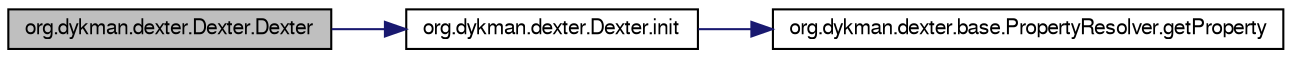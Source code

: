 digraph G
{
  bgcolor="transparent";
  edge [fontname="FreeSans",fontsize=10,labelfontname="FreeSans",labelfontsize=10];
  node [fontname="FreeSans",fontsize=10,shape=record];
  rankdir=LR;
  Node1 [label="org.dykman.dexter.Dexter.Dexter",height=0.2,width=0.4,color="black", fillcolor="grey75", style="filled" fontcolor="black"];
  Node1 -> Node2 [color="midnightblue",fontsize=10,style="solid",fontname="FreeSans"];
  Node2 [label="org.dykman.dexter.Dexter.init",height=0.2,width=0.4,color="black",URL="$classorg_1_1dykman_1_1dexter_1_1Dexter.html#e5561c9965cc2b26fad096a920656d8c"];
  Node2 -> Node3 [color="midnightblue",fontsize=10,style="solid",fontname="FreeSans"];
  Node3 [label="org.dykman.dexter.base.PropertyResolver.getProperty",height=0.2,width=0.4,color="black",URL="$interfaceorg_1_1dykman_1_1dexter_1_1base_1_1PropertyResolver.html#3de06537c866ffc0907c7be72b56acaf"];
}
